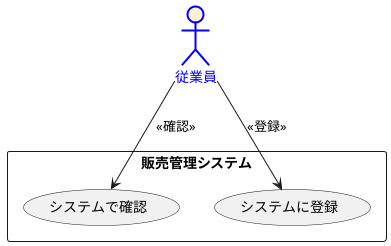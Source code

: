@startuml 販売管理システム
actor 従業員 #PapayaWhip;line:blue;line.bold;text:blue
rectangle 販売管理システム{
    
    usecase システムで確認
    usecase システムに登録
}
従業員-->システムで確認 :<<確認>>
従業員-->システムに登録 :<<登録>>
@enduml